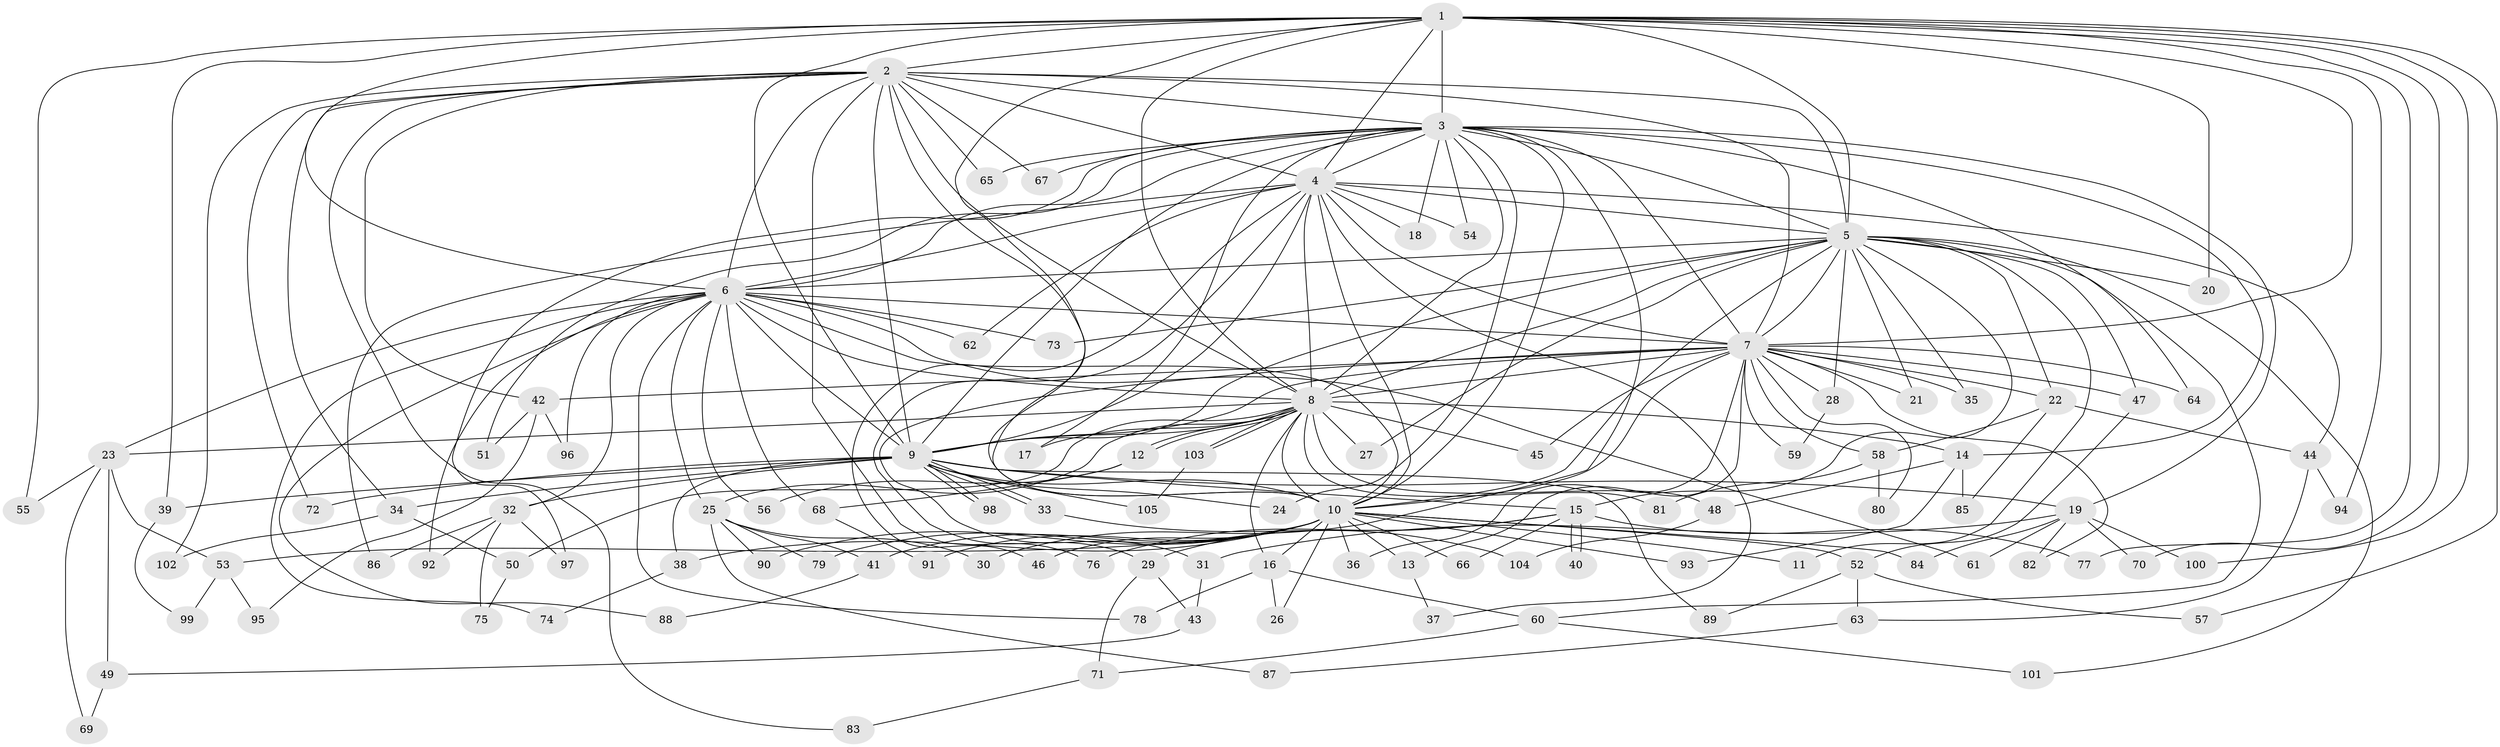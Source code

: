 // Generated by graph-tools (version 1.1) at 2025/11/02/27/25 16:11:08]
// undirected, 105 vertices, 235 edges
graph export_dot {
graph [start="1"]
  node [color=gray90,style=filled];
  1;
  2;
  3;
  4;
  5;
  6;
  7;
  8;
  9;
  10;
  11;
  12;
  13;
  14;
  15;
  16;
  17;
  18;
  19;
  20;
  21;
  22;
  23;
  24;
  25;
  26;
  27;
  28;
  29;
  30;
  31;
  32;
  33;
  34;
  35;
  36;
  37;
  38;
  39;
  40;
  41;
  42;
  43;
  44;
  45;
  46;
  47;
  48;
  49;
  50;
  51;
  52;
  53;
  54;
  55;
  56;
  57;
  58;
  59;
  60;
  61;
  62;
  63;
  64;
  65;
  66;
  67;
  68;
  69;
  70;
  71;
  72;
  73;
  74;
  75;
  76;
  77;
  78;
  79;
  80;
  81;
  82;
  83;
  84;
  85;
  86;
  87;
  88;
  89;
  90;
  91;
  92;
  93;
  94;
  95;
  96;
  97;
  98;
  99;
  100;
  101;
  102;
  103;
  104;
  105;
  1 -- 2;
  1 -- 3;
  1 -- 4;
  1 -- 5;
  1 -- 6;
  1 -- 7;
  1 -- 8;
  1 -- 9;
  1 -- 10;
  1 -- 20;
  1 -- 39;
  1 -- 55;
  1 -- 57;
  1 -- 70;
  1 -- 77;
  1 -- 94;
  1 -- 100;
  2 -- 3;
  2 -- 4;
  2 -- 5;
  2 -- 6;
  2 -- 7;
  2 -- 8;
  2 -- 9;
  2 -- 10;
  2 -- 34;
  2 -- 42;
  2 -- 65;
  2 -- 67;
  2 -- 72;
  2 -- 76;
  2 -- 83;
  2 -- 102;
  3 -- 4;
  3 -- 5;
  3 -- 6;
  3 -- 7;
  3 -- 8;
  3 -- 9;
  3 -- 10;
  3 -- 14;
  3 -- 17;
  3 -- 18;
  3 -- 19;
  3 -- 24;
  3 -- 30;
  3 -- 51;
  3 -- 54;
  3 -- 64;
  3 -- 65;
  3 -- 67;
  3 -- 97;
  4 -- 5;
  4 -- 6;
  4 -- 7;
  4 -- 8;
  4 -- 9;
  4 -- 10;
  4 -- 18;
  4 -- 29;
  4 -- 37;
  4 -- 44;
  4 -- 46;
  4 -- 54;
  4 -- 62;
  4 -- 86;
  5 -- 6;
  5 -- 7;
  5 -- 8;
  5 -- 9;
  5 -- 10;
  5 -- 11;
  5 -- 15;
  5 -- 20;
  5 -- 21;
  5 -- 22;
  5 -- 27;
  5 -- 28;
  5 -- 35;
  5 -- 47;
  5 -- 60;
  5 -- 73;
  5 -- 101;
  6 -- 7;
  6 -- 8;
  6 -- 9;
  6 -- 10;
  6 -- 23;
  6 -- 25;
  6 -- 32;
  6 -- 56;
  6 -- 61;
  6 -- 62;
  6 -- 68;
  6 -- 73;
  6 -- 74;
  6 -- 78;
  6 -- 88;
  6 -- 92;
  6 -- 96;
  7 -- 8;
  7 -- 9;
  7 -- 10;
  7 -- 13;
  7 -- 21;
  7 -- 22;
  7 -- 28;
  7 -- 31;
  7 -- 35;
  7 -- 36;
  7 -- 42;
  7 -- 45;
  7 -- 47;
  7 -- 58;
  7 -- 59;
  7 -- 64;
  7 -- 80;
  7 -- 82;
  8 -- 9;
  8 -- 10;
  8 -- 12;
  8 -- 12;
  8 -- 14;
  8 -- 16;
  8 -- 17;
  8 -- 23;
  8 -- 25;
  8 -- 27;
  8 -- 45;
  8 -- 48;
  8 -- 50;
  8 -- 81;
  8 -- 103;
  8 -- 103;
  9 -- 10;
  9 -- 15;
  9 -- 19;
  9 -- 24;
  9 -- 32;
  9 -- 33;
  9 -- 33;
  9 -- 34;
  9 -- 38;
  9 -- 39;
  9 -- 72;
  9 -- 89;
  9 -- 98;
  9 -- 98;
  9 -- 105;
  10 -- 11;
  10 -- 13;
  10 -- 16;
  10 -- 26;
  10 -- 36;
  10 -- 38;
  10 -- 41;
  10 -- 46;
  10 -- 52;
  10 -- 53;
  10 -- 66;
  10 -- 79;
  10 -- 84;
  10 -- 90;
  10 -- 91;
  10 -- 93;
  12 -- 56;
  12 -- 68;
  13 -- 37;
  14 -- 48;
  14 -- 85;
  14 -- 93;
  15 -- 29;
  15 -- 40;
  15 -- 40;
  15 -- 66;
  15 -- 76;
  15 -- 77;
  16 -- 26;
  16 -- 60;
  16 -- 78;
  19 -- 31;
  19 -- 61;
  19 -- 70;
  19 -- 82;
  19 -- 84;
  19 -- 100;
  22 -- 44;
  22 -- 58;
  22 -- 85;
  23 -- 49;
  23 -- 53;
  23 -- 55;
  23 -- 69;
  25 -- 30;
  25 -- 41;
  25 -- 79;
  25 -- 87;
  25 -- 90;
  28 -- 59;
  29 -- 43;
  29 -- 71;
  31 -- 43;
  32 -- 75;
  32 -- 86;
  32 -- 92;
  32 -- 97;
  33 -- 104;
  34 -- 50;
  34 -- 102;
  38 -- 74;
  39 -- 99;
  41 -- 88;
  42 -- 51;
  42 -- 95;
  42 -- 96;
  43 -- 49;
  44 -- 63;
  44 -- 94;
  47 -- 52;
  48 -- 104;
  49 -- 69;
  50 -- 75;
  52 -- 57;
  52 -- 63;
  52 -- 89;
  53 -- 95;
  53 -- 99;
  58 -- 80;
  58 -- 81;
  60 -- 71;
  60 -- 101;
  63 -- 87;
  68 -- 91;
  71 -- 83;
  103 -- 105;
}
